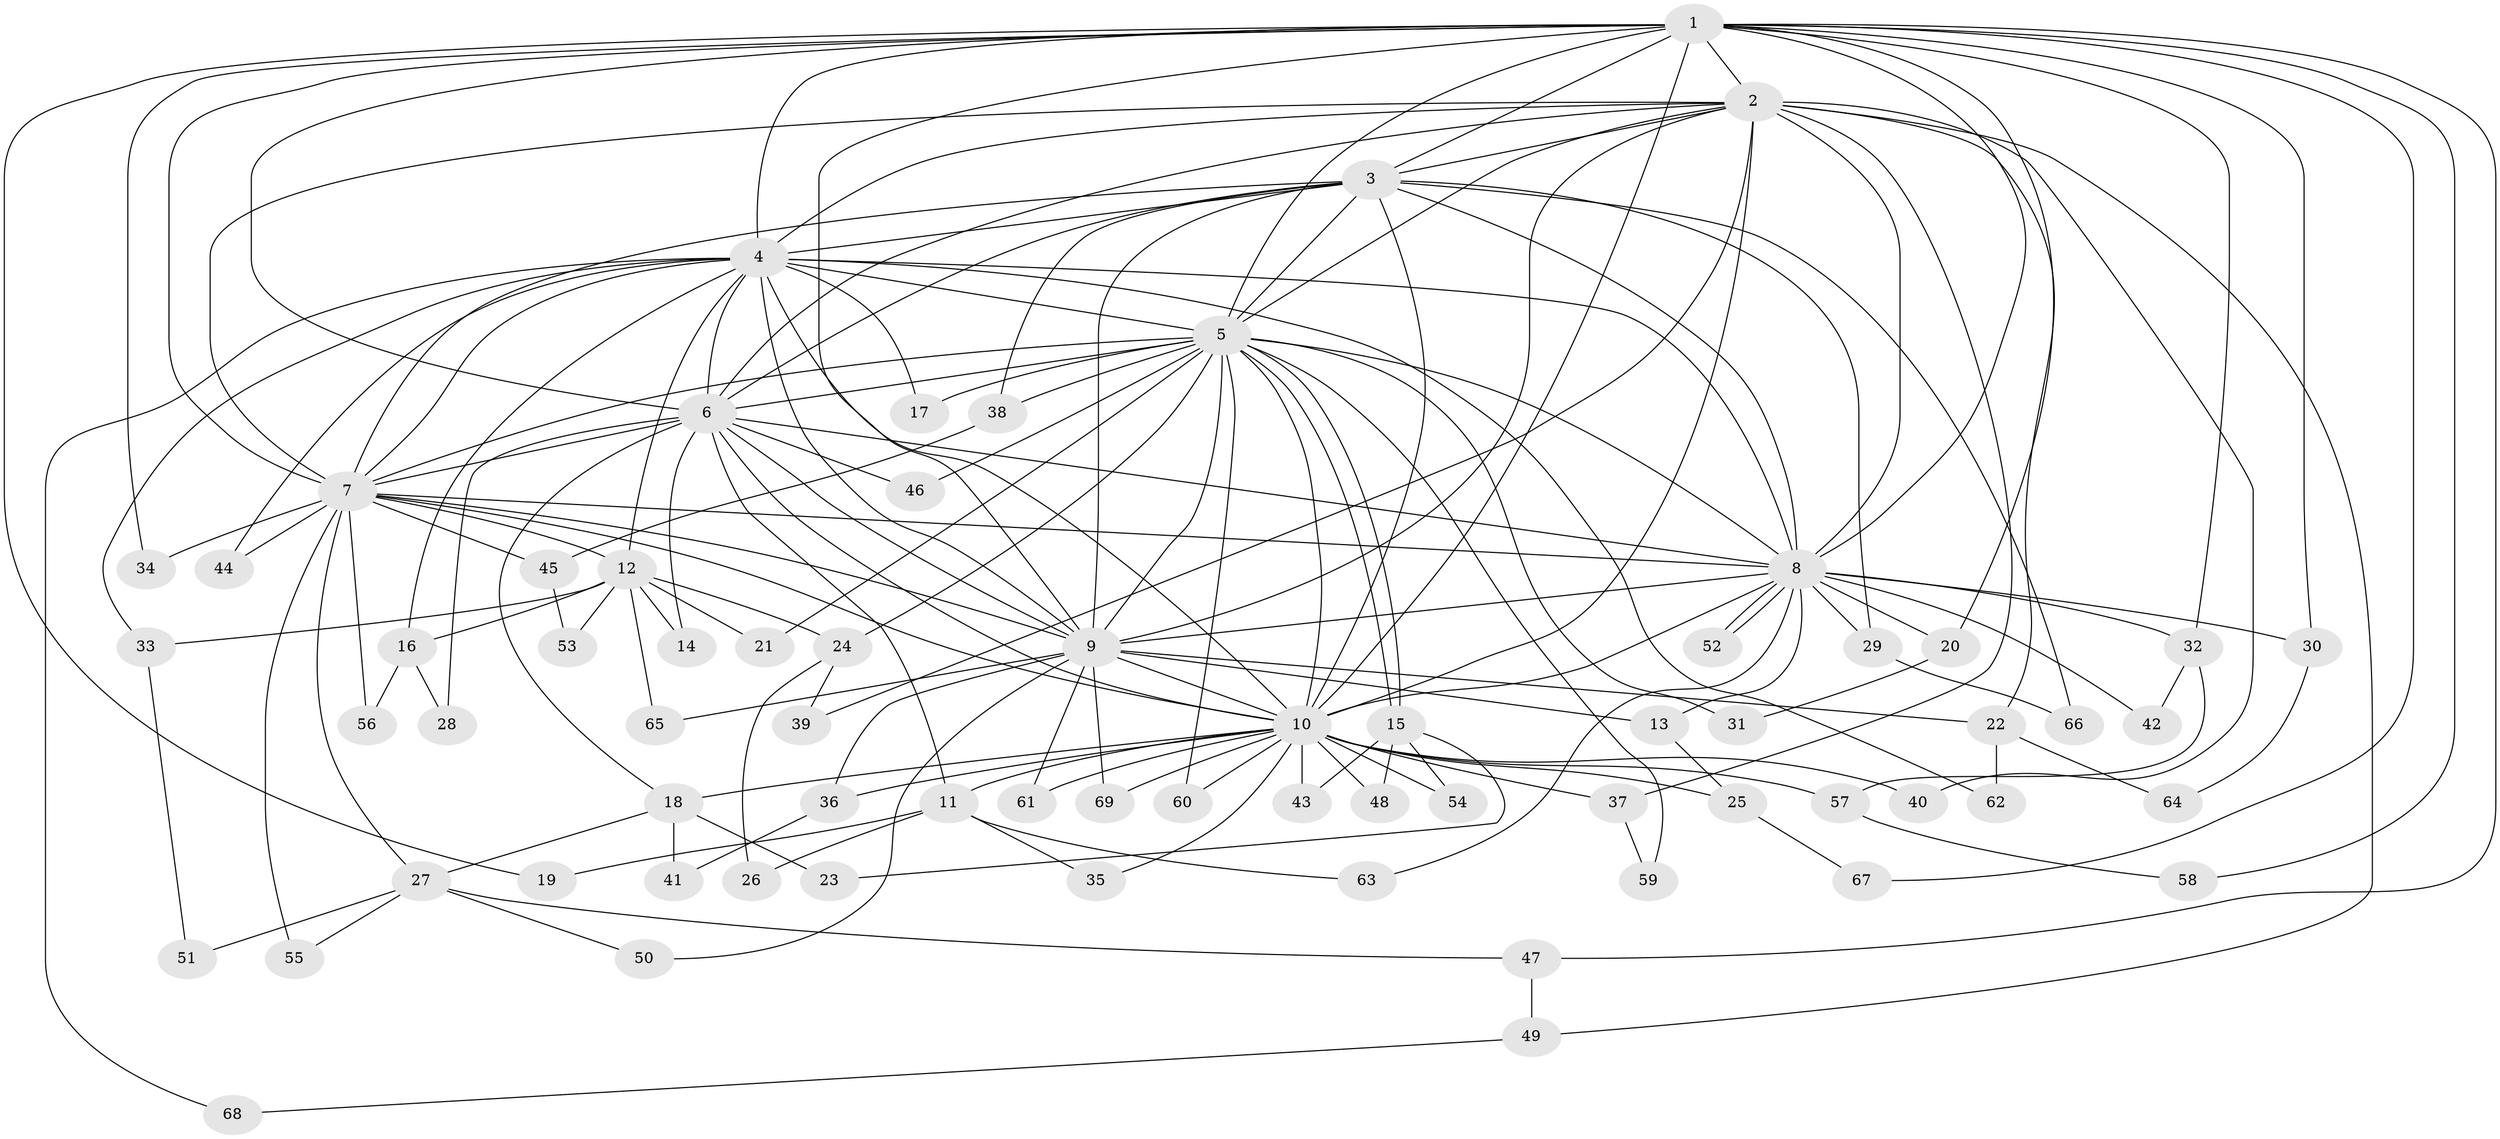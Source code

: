 // Generated by graph-tools (version 1.1) at 2025/25/03/09/25 03:25:47]
// undirected, 69 vertices, 163 edges
graph export_dot {
graph [start="1"]
  node [color=gray90,style=filled];
  1;
  2;
  3;
  4;
  5;
  6;
  7;
  8;
  9;
  10;
  11;
  12;
  13;
  14;
  15;
  16;
  17;
  18;
  19;
  20;
  21;
  22;
  23;
  24;
  25;
  26;
  27;
  28;
  29;
  30;
  31;
  32;
  33;
  34;
  35;
  36;
  37;
  38;
  39;
  40;
  41;
  42;
  43;
  44;
  45;
  46;
  47;
  48;
  49;
  50;
  51;
  52;
  53;
  54;
  55;
  56;
  57;
  58;
  59;
  60;
  61;
  62;
  63;
  64;
  65;
  66;
  67;
  68;
  69;
  1 -- 2;
  1 -- 3;
  1 -- 4;
  1 -- 5;
  1 -- 6;
  1 -- 7;
  1 -- 8;
  1 -- 9;
  1 -- 10;
  1 -- 19;
  1 -- 20;
  1 -- 30;
  1 -- 32;
  1 -- 34;
  1 -- 47;
  1 -- 58;
  1 -- 67;
  2 -- 3;
  2 -- 4;
  2 -- 5;
  2 -- 6;
  2 -- 7;
  2 -- 8;
  2 -- 9;
  2 -- 10;
  2 -- 22;
  2 -- 37;
  2 -- 39;
  2 -- 40;
  2 -- 49;
  3 -- 4;
  3 -- 5;
  3 -- 6;
  3 -- 7;
  3 -- 8;
  3 -- 9;
  3 -- 10;
  3 -- 29;
  3 -- 38;
  3 -- 66;
  4 -- 5;
  4 -- 6;
  4 -- 7;
  4 -- 8;
  4 -- 9;
  4 -- 10;
  4 -- 12;
  4 -- 16;
  4 -- 17;
  4 -- 33;
  4 -- 44;
  4 -- 62;
  4 -- 68;
  5 -- 6;
  5 -- 7;
  5 -- 8;
  5 -- 9;
  5 -- 10;
  5 -- 15;
  5 -- 15;
  5 -- 17;
  5 -- 21;
  5 -- 24;
  5 -- 31;
  5 -- 38;
  5 -- 46;
  5 -- 59;
  5 -- 60;
  6 -- 7;
  6 -- 8;
  6 -- 9;
  6 -- 10;
  6 -- 11;
  6 -- 14;
  6 -- 18;
  6 -- 28;
  6 -- 46;
  7 -- 8;
  7 -- 9;
  7 -- 10;
  7 -- 12;
  7 -- 27;
  7 -- 34;
  7 -- 44;
  7 -- 45;
  7 -- 55;
  7 -- 56;
  8 -- 9;
  8 -- 10;
  8 -- 13;
  8 -- 20;
  8 -- 29;
  8 -- 30;
  8 -- 32;
  8 -- 42;
  8 -- 52;
  8 -- 52;
  8 -- 63;
  9 -- 10;
  9 -- 13;
  9 -- 22;
  9 -- 36;
  9 -- 50;
  9 -- 61;
  9 -- 65;
  9 -- 69;
  10 -- 11;
  10 -- 18;
  10 -- 25;
  10 -- 35;
  10 -- 36;
  10 -- 37;
  10 -- 40;
  10 -- 43;
  10 -- 48;
  10 -- 54;
  10 -- 57;
  10 -- 60;
  10 -- 61;
  10 -- 69;
  11 -- 19;
  11 -- 26;
  11 -- 35;
  11 -- 63;
  12 -- 14;
  12 -- 16;
  12 -- 21;
  12 -- 24;
  12 -- 33;
  12 -- 53;
  12 -- 65;
  13 -- 25;
  15 -- 23;
  15 -- 43;
  15 -- 48;
  15 -- 54;
  16 -- 28;
  16 -- 56;
  18 -- 23;
  18 -- 27;
  18 -- 41;
  20 -- 31;
  22 -- 62;
  22 -- 64;
  24 -- 26;
  24 -- 39;
  25 -- 67;
  27 -- 47;
  27 -- 50;
  27 -- 51;
  27 -- 55;
  29 -- 66;
  30 -- 64;
  32 -- 42;
  32 -- 57;
  33 -- 51;
  36 -- 41;
  37 -- 59;
  38 -- 45;
  45 -- 53;
  47 -- 49;
  49 -- 68;
  57 -- 58;
}

